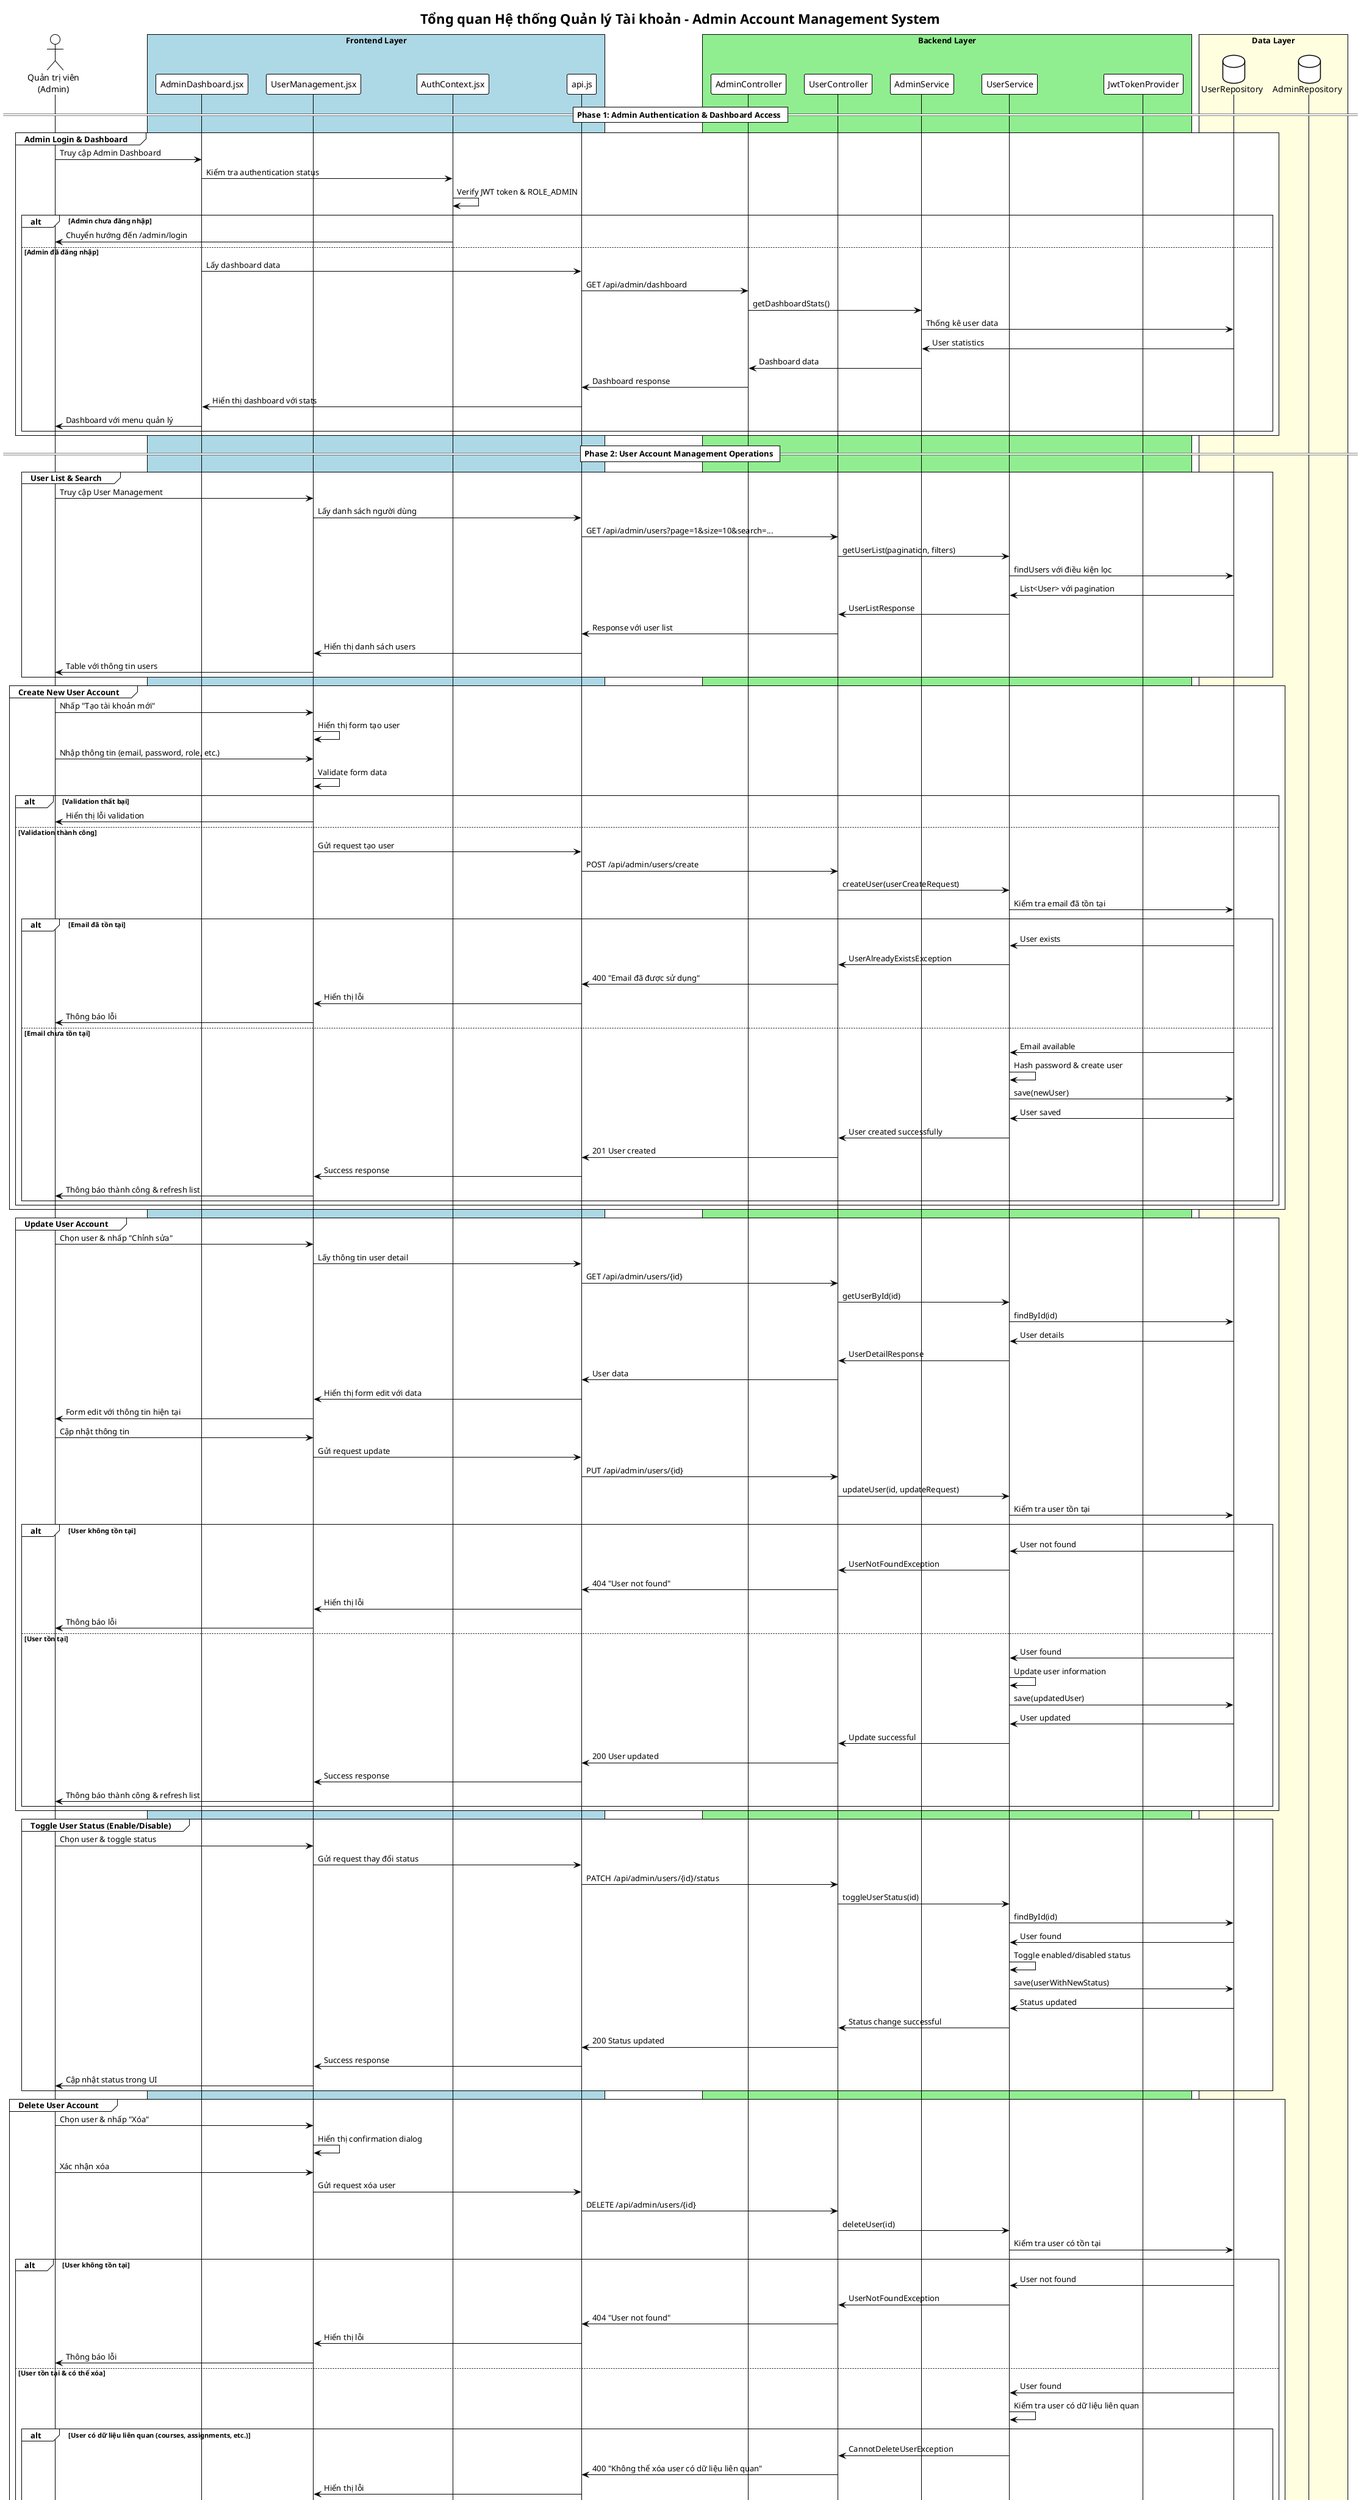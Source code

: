 @startuml
!theme plain
title Tổng quan Hệ thống Quản lý Tài khoản - Admin Account Management System

actor "Quản trị viên\n(Admin)" as ADMIN

box "Frontend Layer" #LightBlue
    participant "AdminDashboard.jsx" as AD
    participant "UserManagement.jsx" as UM
    participant "AuthContext.jsx" as AC
    participant "api.js" as API
end box

box "Backend Layer" #LightGreen
    participant "AdminController" as ADMINC
    participant "UserController" as UC
    participant "AdminService" as AS
    participant "UserService" as US
    participant "JwtTokenProvider" as JWT
end box

box "Data Layer" #LightYellow
    database "UserRepository" as UR
    database "AdminRepository" as AR
end box

== Phase 1: Admin Authentication & Dashboard Access ==

group Admin Login & Dashboard
    ADMIN -> AD: Truy cập Admin Dashboard
    AD -> AC: Kiểm tra authentication status
    AC -> AC: Verify JWT token & ROLE_ADMIN

    alt Admin chưa đăng nhập
        AC -> ADMIN: Chuyển hướng đến /admin/login
    else Admin đã đăng nhập
        AD -> API: Lấy dashboard data
        API -> ADMINC: GET /api/admin/dashboard
        ADMINC -> AS: getDashboardStats()
        AS -> UR: Thống kê user data
        UR -> AS: User statistics
        AS -> ADMINC: Dashboard data
        ADMINC -> API: Dashboard response
        API -> AD: Hiển thị dashboard với stats
        AD -> ADMIN: Dashboard với menu quản lý
    end
end

== Phase 2: User Account Management Operations ==

group User List & Search
    ADMIN -> UM: Truy cập User Management
    UM -> API: Lấy danh sách người dùng
    API -> UC: GET /api/admin/users?page=1&size=10&search=...
    UC -> US: getUserList(pagination, filters)
    US -> UR: findUsers với điều kiện lọc
    UR -> US: List<User> với pagination
    US -> UC: UserListResponse
    UC -> API: Response với user list
    API -> UM: Hiển thị danh sách users
    UM -> ADMIN: Table với thông tin users
end

group Create New User Account
    ADMIN -> UM: Nhấp "Tạo tài khoản mới"
    UM -> UM: Hiển thị form tạo user
    ADMIN -> UM: Nhập thông tin (email, password, role, etc.)
    UM -> UM: Validate form data

    alt Validation thất bại
        UM -> ADMIN: Hiển thị lỗi validation
    else Validation thành công
        UM -> API: Gửi request tạo user
        API -> UC: POST /api/admin/users/create
        UC -> US: createUser(userCreateRequest)
        US -> UR: Kiểm tra email đã tồn tại

        alt Email đã tồn tại
            UR -> US: User exists
            US -> UC: UserAlreadyExistsException
            UC -> API: 400 "Email đã được sử dụng"
            API -> UM: Hiển thị lỗi
            UM -> ADMIN: Thông báo lỗi
        else Email chưa tồn tại
            UR -> US: Email available
            US -> US: Hash password & create user
            US -> UR: save(newUser)
            UR -> US: User saved
            US -> UC: User created successfully
            UC -> API: 201 User created
            API -> UM: Success response
            UM -> ADMIN: Thông báo thành công & refresh list
        end
    end
end

group Update User Account
    ADMIN -> UM: Chọn user & nhấp "Chỉnh sửa"
    UM -> API: Lấy thông tin user detail
    API -> UC: GET /api/admin/users/{id}
    UC -> US: getUserById(id)
    US -> UR: findById(id)
    UR -> US: User details
    US -> UC: UserDetailResponse
    UC -> API: User data
    API -> UM: Hiển thị form edit với data
    UM -> ADMIN: Form edit với thông tin hiện tại

    ADMIN -> UM: Cập nhật thông tin
    UM -> API: Gửi request update
    API -> UC: PUT /api/admin/users/{id}
    UC -> US: updateUser(id, updateRequest)
    US -> UR: Kiểm tra user tồn tại

    alt User không tồn tại
        UR -> US: User not found
        US -> UC: UserNotFoundException
        UC -> API: 404 "User not found"
        API -> UM: Hiển thị lỗi
        UM -> ADMIN: Thông báo lỗi
    else User tồn tại
        UR -> US: User found
        US -> US: Update user information
        US -> UR: save(updatedUser)
        UR -> US: User updated
        US -> UC: Update successful
        UC -> API: 200 User updated
        API -> UM: Success response
        UM -> ADMIN: Thông báo thành công & refresh list
    end
end

group Toggle User Status (Enable/Disable)
    ADMIN -> UM: Chọn user & toggle status
    UM -> API: Gửi request thay đổi status
    API -> UC: PATCH /api/admin/users/{id}/status
    UC -> US: toggleUserStatus(id)
    US -> UR: findById(id)
    UR -> US: User found
    US -> US: Toggle enabled/disabled status
    US -> UR: save(userWithNewStatus)
    UR -> US: Status updated
    US -> UC: Status change successful
    UC -> API: 200 Status updated
    API -> UM: Success response
    UM -> ADMIN: Cập nhật status trong UI
end

group Delete User Account
    ADMIN -> UM: Chọn user & nhấp "Xóa"
    UM -> UM: Hiển thị confirmation dialog
    ADMIN -> UM: Xác nhận xóa
    UM -> API: Gửi request xóa user
    API -> UC: DELETE /api/admin/users/{id}
    UC -> US: deleteUser(id)
    US -> UR: Kiểm tra user có tồn tại

    alt User không tồn tại
        UR -> US: User not found
        US -> UC: UserNotFoundException
        UC -> API: 404 "User not found"
        API -> UM: Hiển thị lỗi
        UM -> ADMIN: Thông báo lỗi
    else User tồn tại & có thể xóa
        UR -> US: User found
        US -> US: Kiểm tra user có dữ liệu liên quan

        alt User có dữ liệu liên quan (courses, assignments, etc.)
            US -> UC: CannotDeleteUserException
            UC -> API: 400 "Không thể xóa user có dữ liệu liên quan"
            API -> UM: Hiển thị lỗi
            UM -> ADMIN: Thông báo không thể xóa
        else User có thể xóa an toàn
            US -> UR: delete(user)
            UR -> US: User deleted
            US -> UC: Delete successful
            UC -> API: 200 User deleted
            API -> UM: Success response
            UM -> ADMIN: Thông báo thành công & remove from list
        end
    end
end

== Phase 3: Advanced Management Features ==

group Bulk Operations
    ADMIN -> UM: Chọn multiple users
    UM -> UM: Hiển thị bulk action menu

    alt Bulk Status Change
        ADMIN -> UM: Chọn "Enable/Disable selected"
        UM -> API: POST /api/admin/users/bulk-status
        API -> UC: bulkUpdateUserStatus(userIds, status)
        UC -> US: updateMultipleUserStatus(userIds, status)
        US -> UR: updateStatusForUsers(userIds, status)
        UR -> US: Bulk update completed
        US -> UC: Bulk operation result
        UC -> API: Bulk update response
        API -> UM: Success/failure summary
        UM -> ADMIN: Hiển thị kết quả bulk operation

    else Bulk Delete
        ADMIN -> UM: Chọn "Delete selected"
        UM -> UM: Confirmation dialog for bulk delete
        ADMIN -> UM: Xác nhận bulk delete
        UM -> API: POST /api/admin/users/bulk-delete
        API -> UC: bulkDeleteUsers(userIds)
        UC -> US: deleteMultipleUsers(userIds)
        US -> US: Kiểm tra từng user có thể xóa
        US -> UR: deleteUsersWherePossible(validUserIds)
        UR -> US: Bulk delete result
        US -> UC: Summary of deleted/failed users
        UC -> API: Bulk delete response
        API -> UM: Result summary
        UM -> ADMIN: Hiển thị chi tiết kết quả
    end
end

group Role Management
    ADMIN -> UM: Truy cập Role Management
    UM -> API: GET /api/admin/roles
    API -> UC: getAllRoles()
    UC -> AS: getRolesList()
    AS -> AR: findAllRoles()
    AR -> AS: List<Role>
    AS -> UC: Role list
    UC -> API: Roles response
    API -> UM: Hiển thị role management

    ADMIN -> UM: Assign/Remove roles for users
    UM -> API: PUT /api/admin/users/{id}/roles
    API -> UC: updateUserRoles(userId, roleIds)
    UC -> US: assignRolesToUser(userId, roleIds)
    US -> UR: updateUserRoles(userId, roleIds)
    UR -> US: Roles updated
    US -> UC: Role assignment successful
    UC -> API: 200 Roles updated
    API -> UM: Success response
    UM -> ADMIN: Cập nhật roles trong UI
end

== Phase 4: System Monitoring & Reports ==

group User Activity Monitoring
    ADMIN -> AD: Truy cập User Activity Reports
    AD -> API: GET /api/admin/reports/user-activity
    API -> ADMINC: getUserActivityReport(dateRange, filters)
    ADMINC -> AS: generateUserActivityReport()
    AS -> UR: getLoginStatistics(), getActiveUsers()
    UR -> AS: Activity data
    AS -> ADMINC: Activity report
    ADMINC -> API: Report data
    API -> AD: Hiển thị charts & statistics
    AD -> ADMIN: Dashboard với user activity insights
end

group System Logs & Audit
    ADMIN -> AD: Truy cập System Logs
    AD -> API: GET /api/admin/logs/audit
    API -> ADMINC: getAuditLogs(pagination, filters)
    ADMINC -> AS: retrieveAuditLogs()
    AS -> AR: findAuditLogs(criteria)
    AR -> AS: Audit log entries
    AS -> ADMINC: Log data
    ADMINC -> API: Logs response
    API -> AD: Hiển thị audit logs table
    AD -> ADMIN: Detailed logs với filtering options
end

== Phase 5: Error Handling & Security ==

group Error Scenarios
    alt Authentication Errors
        JWT -> API: JWT expired/invalid
        API -> AC: 401 Unauthorized
        AC -> ADMIN: Redirect to login

    else Authorization Errors
        UC -> API: 403 Insufficient permissions
        API -> UM: Permission denied
        UM -> ADMIN: "Không có quyền thực hiện"

    else Validation Errors
        US -> UC: ValidationException
        UC -> API: 400 Validation failed
        API -> UM: Field validation errors
        UM -> ADMIN: Highlight invalid fields

    else System Errors
        UR -> US: DataAccessException
        US -> UC: 500 Internal server error
        UC -> API: System error
        API -> UM: "Lỗi hệ thống, vui lòng thử lại"
        UM -> ADMIN: Error notification
    end
end

group Security Features
    note over ADMIN, AR
    **Các tính năng bảo mật:**

    1. **Role-based Access Control (RBAC)**
       - Chỉ ROLE_ADMIN mới được truy cập
       - Phân quyền chi tiết cho từng chức năng

    2. **Audit Logging**
       - Ghi log tất cả thao tác quan trọng
       - Theo dõi ai làm gì, khi nào

    3. **Input Validation & Sanitization**
       - Validate tất cả input từ client
       - Prevent SQL injection, XSS

    4. **Rate Limiting**
       - Giới hạn số request per minute
       - Prevent brute force attacks

    5. **Secure Password Handling**
       - Hash password với BCrypt
       - Enforce password complexity rules
    end note
end

note across
**Tóm tắt chức năng quản lý tài khoản:**

**CRUD Operations:**
- ✅ Create: Tạo tài khoản mới cho Student/Teacher
- ✅ Read: Xem danh sách, chi tiết, tìm kiếm users
- ✅ Update: Chỉnh sửa thông tin user
- ✅ Delete: Xóa tài khoản (với validation)

**Advanced Features:**
- ✅ Bulk Operations: Thao tác hàng loạt
- ✅ Status Management: Enable/Disable accounts
- ✅ Role Assignment: Quản lý phân quyền
- ✅ Activity Monitoring: Theo dõi hoạt động
- ✅ Audit Logging: Ghi log hệ thống

**Security & Reliability:**
- ✅ Authentication & Authorization
- ✅ Input Validation & Error Handling
- ✅ Rate Limiting & Security Controls
- ✅ Comprehensive Logging & Monitoring
end note

@enduml